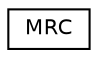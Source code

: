 digraph "Graphical Class Hierarchy"
{
  edge [fontname="Helvetica",fontsize="10",labelfontname="Helvetica",labelfontsize="10"];
  node [fontname="Helvetica",fontsize="10",shape=record];
  rankdir="LR";
  Node0 [label="MRC",height=0.2,width=0.4,color="black", fillcolor="white", style="filled",URL="$class_m_r_c.html",tooltip=" "];
}
